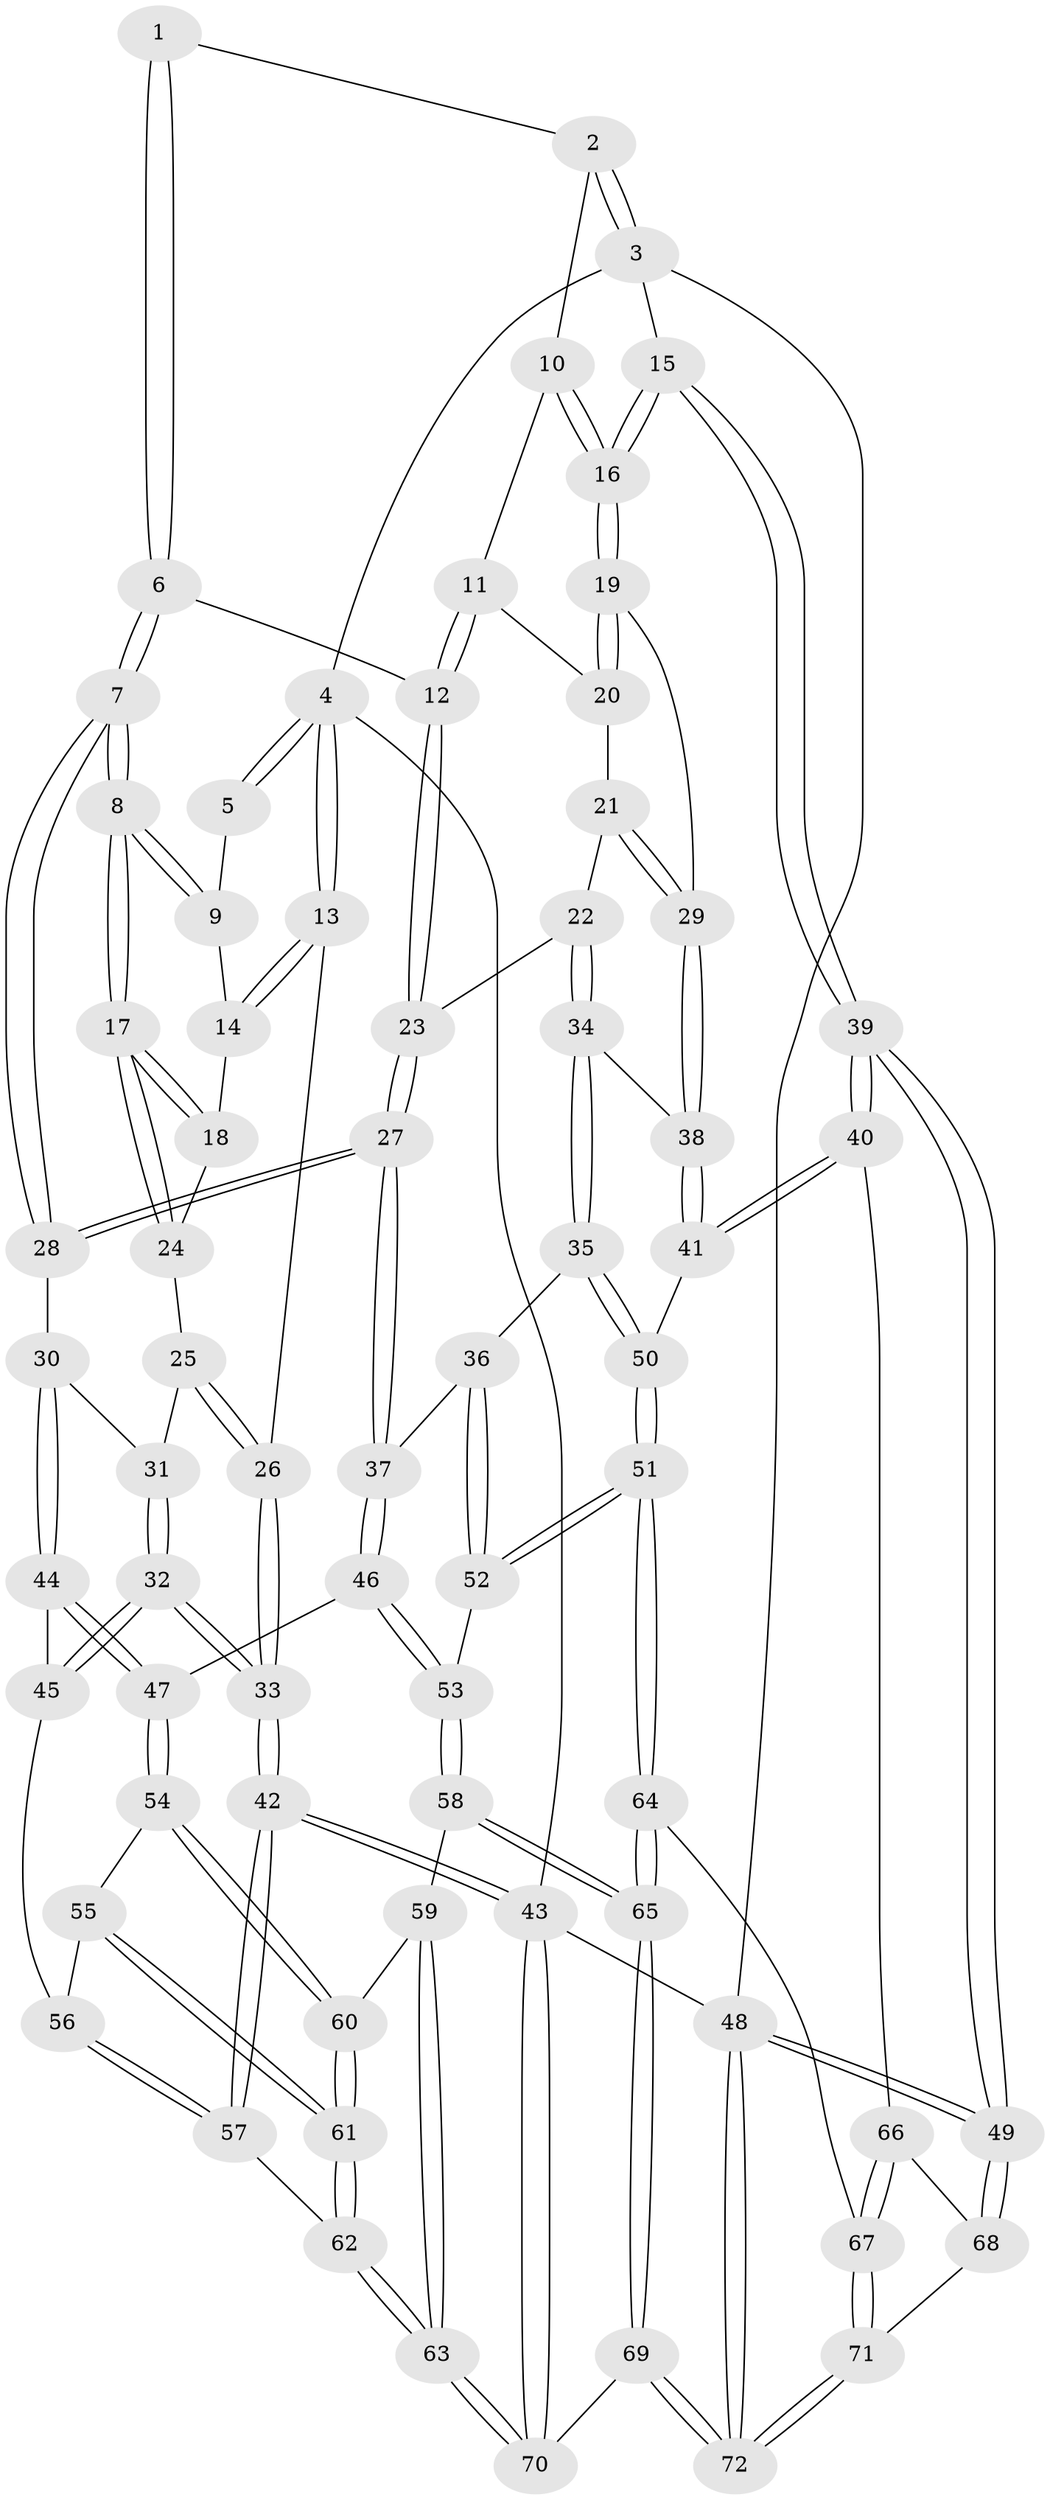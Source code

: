 // Generated by graph-tools (version 1.1) at 2025/27/03/09/25 03:27:15]
// undirected, 72 vertices, 177 edges
graph export_dot {
graph [start="1"]
  node [color=gray90,style=filled];
  1 [pos="+0.4755414788612246+0"];
  2 [pos="+0.8496402242610016+0"];
  3 [pos="+1+0"];
  4 [pos="+0+0"];
  5 [pos="+0.37253828691982355+0"];
  6 [pos="+0.5316332483991015+0.14517546682415305"];
  7 [pos="+0.3692112003386426+0.29575375906249873"];
  8 [pos="+0.3621991940514505+0.290432721471126"];
  9 [pos="+0.27871911409218636+0.06832609570939384"];
  10 [pos="+0.7164448356821385+0.11791180668998597"];
  11 [pos="+0.67549130107793+0.14194236034370125"];
  12 [pos="+0.53413159124784+0.14590876184994267"];
  13 [pos="+0+0"];
  14 [pos="+0.07117398016200527+0.09508310111081994"];
  15 [pos="+1+0.1555717397503743"];
  16 [pos="+1+0.16811827256893913"];
  17 [pos="+0.35352574241436563+0.28708023505371333"];
  18 [pos="+0.19019851519866743+0.20323079423110485"];
  19 [pos="+0.9913256049433098+0.29961700004805936"];
  20 [pos="+0.7175750174448542+0.2030556103312023"];
  21 [pos="+0.7480016346901859+0.34366053528828167"];
  22 [pos="+0.7012881674407287+0.3782889952667247"];
  23 [pos="+0.684603441421021+0.3744510820015963"];
  24 [pos="+0.08617052685487571+0.31708083464524267"];
  25 [pos="+0.03197172407775332+0.34641807941842595"];
  26 [pos="+0+0.1840422018317932"];
  27 [pos="+0.46579927161673434+0.46480612889170075"];
  28 [pos="+0.3686644311495428+0.3478685334432952"];
  29 [pos="+0.9894019876742005+0.30108430573517864"];
  30 [pos="+0.20783197931946276+0.4650793573551081"];
  31 [pos="+0.05013305504601805+0.36669299656682386"];
  32 [pos="+0.005574734437723135+0.6418536762438816"];
  33 [pos="+0+0.7276846636352889"];
  34 [pos="+0.7436828002685749+0.5185836965119454"];
  35 [pos="+0.6185014013059863+0.5880373592485898"];
  36 [pos="+0.611546477766322+0.5884538764298363"];
  37 [pos="+0.49139581924447234+0.557842167270069"];
  38 [pos="+0.8450181030887776+0.5532989917554287"];
  39 [pos="+1+0.711741415740802"];
  40 [pos="+1+0.7169149599030102"];
  41 [pos="+0.8991434838737761+0.6806720979293257"];
  42 [pos="+0+0.7822298246939999"];
  43 [pos="+0+1"];
  44 [pos="+0.1696983260225688+0.576166284059039"];
  45 [pos="+0.14043355488433332+0.6105499759904529"];
  46 [pos="+0.454144047493441+0.6251028524456587"];
  47 [pos="+0.4234772744109545+0.6450779216806424"];
  48 [pos="+1+1"];
  49 [pos="+1+1"];
  50 [pos="+0.7838079522204352+0.7605309143984699"];
  51 [pos="+0.7554782480330818+0.8029413976282024"];
  52 [pos="+0.6231507086662096+0.770934917037383"];
  53 [pos="+0.5485044325960778+0.7914503440861937"];
  54 [pos="+0.4123202131058989+0.6620103831507883"];
  55 [pos="+0.2678421562338342+0.7235325311571337"];
  56 [pos="+0.16873296420089995+0.6534932260617446"];
  57 [pos="+0.18396293993452914+0.9006261672295144"];
  58 [pos="+0.5204796174527481+0.8556330093480979"];
  59 [pos="+0.39904369732241235+0.7828612363697808"];
  60 [pos="+0.3923416754309807+0.7591295539795619"];
  61 [pos="+0.27773891092369446+0.7983990115469305"];
  62 [pos="+0.2293684166367477+0.9316500712417668"];
  63 [pos="+0.2987436431668748+1"];
  64 [pos="+0.7546488031217632+0.827944533288799"];
  65 [pos="+0.5067967805576756+1"];
  66 [pos="+0.9430361695772703+0.8755254149585538"];
  67 [pos="+0.8518593811365928+0.9341066098069964"];
  68 [pos="+0.9740891876537314+0.9474978979993505"];
  69 [pos="+0.5001836329893707+1"];
  70 [pos="+0.35971309688697006+1"];
  71 [pos="+0.8616442769317951+0.9924497472225969"];
  72 [pos="+0.8255503203196642+1"];
  1 -- 2;
  1 -- 6;
  1 -- 6;
  2 -- 3;
  2 -- 3;
  2 -- 10;
  3 -- 4;
  3 -- 15;
  3 -- 48;
  4 -- 5;
  4 -- 5;
  4 -- 13;
  4 -- 13;
  4 -- 43;
  5 -- 9;
  6 -- 7;
  6 -- 7;
  6 -- 12;
  7 -- 8;
  7 -- 8;
  7 -- 28;
  7 -- 28;
  8 -- 9;
  8 -- 9;
  8 -- 17;
  8 -- 17;
  9 -- 14;
  10 -- 11;
  10 -- 16;
  10 -- 16;
  11 -- 12;
  11 -- 12;
  11 -- 20;
  12 -- 23;
  12 -- 23;
  13 -- 14;
  13 -- 14;
  13 -- 26;
  14 -- 18;
  15 -- 16;
  15 -- 16;
  15 -- 39;
  15 -- 39;
  16 -- 19;
  16 -- 19;
  17 -- 18;
  17 -- 18;
  17 -- 24;
  17 -- 24;
  18 -- 24;
  19 -- 20;
  19 -- 20;
  19 -- 29;
  20 -- 21;
  21 -- 22;
  21 -- 29;
  21 -- 29;
  22 -- 23;
  22 -- 34;
  22 -- 34;
  23 -- 27;
  23 -- 27;
  24 -- 25;
  25 -- 26;
  25 -- 26;
  25 -- 31;
  26 -- 33;
  26 -- 33;
  27 -- 28;
  27 -- 28;
  27 -- 37;
  27 -- 37;
  28 -- 30;
  29 -- 38;
  29 -- 38;
  30 -- 31;
  30 -- 44;
  30 -- 44;
  31 -- 32;
  31 -- 32;
  32 -- 33;
  32 -- 33;
  32 -- 45;
  32 -- 45;
  33 -- 42;
  33 -- 42;
  34 -- 35;
  34 -- 35;
  34 -- 38;
  35 -- 36;
  35 -- 50;
  35 -- 50;
  36 -- 37;
  36 -- 52;
  36 -- 52;
  37 -- 46;
  37 -- 46;
  38 -- 41;
  38 -- 41;
  39 -- 40;
  39 -- 40;
  39 -- 49;
  39 -- 49;
  40 -- 41;
  40 -- 41;
  40 -- 66;
  41 -- 50;
  42 -- 43;
  42 -- 43;
  42 -- 57;
  42 -- 57;
  43 -- 70;
  43 -- 70;
  43 -- 48;
  44 -- 45;
  44 -- 47;
  44 -- 47;
  45 -- 56;
  46 -- 47;
  46 -- 53;
  46 -- 53;
  47 -- 54;
  47 -- 54;
  48 -- 49;
  48 -- 49;
  48 -- 72;
  48 -- 72;
  49 -- 68;
  49 -- 68;
  50 -- 51;
  50 -- 51;
  51 -- 52;
  51 -- 52;
  51 -- 64;
  51 -- 64;
  52 -- 53;
  53 -- 58;
  53 -- 58;
  54 -- 55;
  54 -- 60;
  54 -- 60;
  55 -- 56;
  55 -- 61;
  55 -- 61;
  56 -- 57;
  56 -- 57;
  57 -- 62;
  58 -- 59;
  58 -- 65;
  58 -- 65;
  59 -- 60;
  59 -- 63;
  59 -- 63;
  60 -- 61;
  60 -- 61;
  61 -- 62;
  61 -- 62;
  62 -- 63;
  62 -- 63;
  63 -- 70;
  63 -- 70;
  64 -- 65;
  64 -- 65;
  64 -- 67;
  65 -- 69;
  65 -- 69;
  66 -- 67;
  66 -- 67;
  66 -- 68;
  67 -- 71;
  67 -- 71;
  68 -- 71;
  69 -- 70;
  69 -- 72;
  69 -- 72;
  71 -- 72;
  71 -- 72;
}
